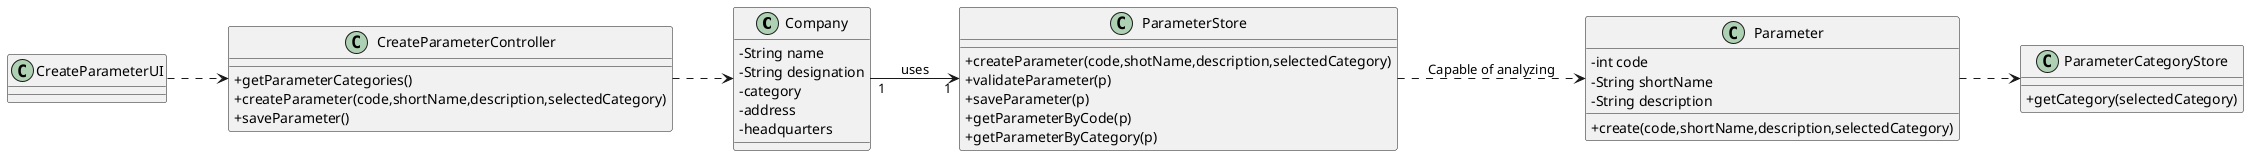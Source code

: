 @startuml
left to right direction
skinparam classAttributeIconSize 0

class Company{
-String name
-String designation
-category
-address
-headquarters
}


class CreateParameterUI{
}

class CreateParameterController{
+getParameterCategories()
+createParameter(code,shortName,description,selectedCategory)
+saveParameter()
}

class Parameter{
- int code
- String shortName
- String description
+ create(code,shortName,description,selectedCategory)

}

class ParameterStore {
+createParameter(code,shotName,description,selectedCategory)
+validateParameter(p)
+saveParameter(p)
+getParameterByCode(p)
+getParameterByCategory(p)
}

class ParameterCategoryStore {
+getCategory(selectedCategory)
}

CreateParameterUI ..> CreateParameterController
CreateParameterController ..> Company
ParameterStore ..> Parameter : Capable of analyzing
Parameter ..> ParameterCategoryStore
Company "1" --> "1" ParameterStore : uses

@enduml